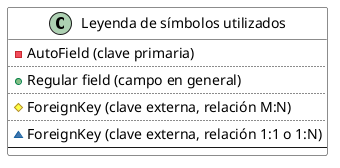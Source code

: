 @startuml picklefree_models_0_leyenda

left to right direction

' Propiedades generales del diagrama
skinparam Linetype normal

' Modelos
class "Leyenda de símbolos utilizados" as DESCRIPTION #FFF {
    - AutoField (clave primaria)
    ..
    + Regular field (campo en general)
    ..
    # ForeignKey (clave externa, relación M:N)
    ..
    ~ ForeignKey (clave externa, relación 1:1 o 1:N)
    --
}

@enduml

